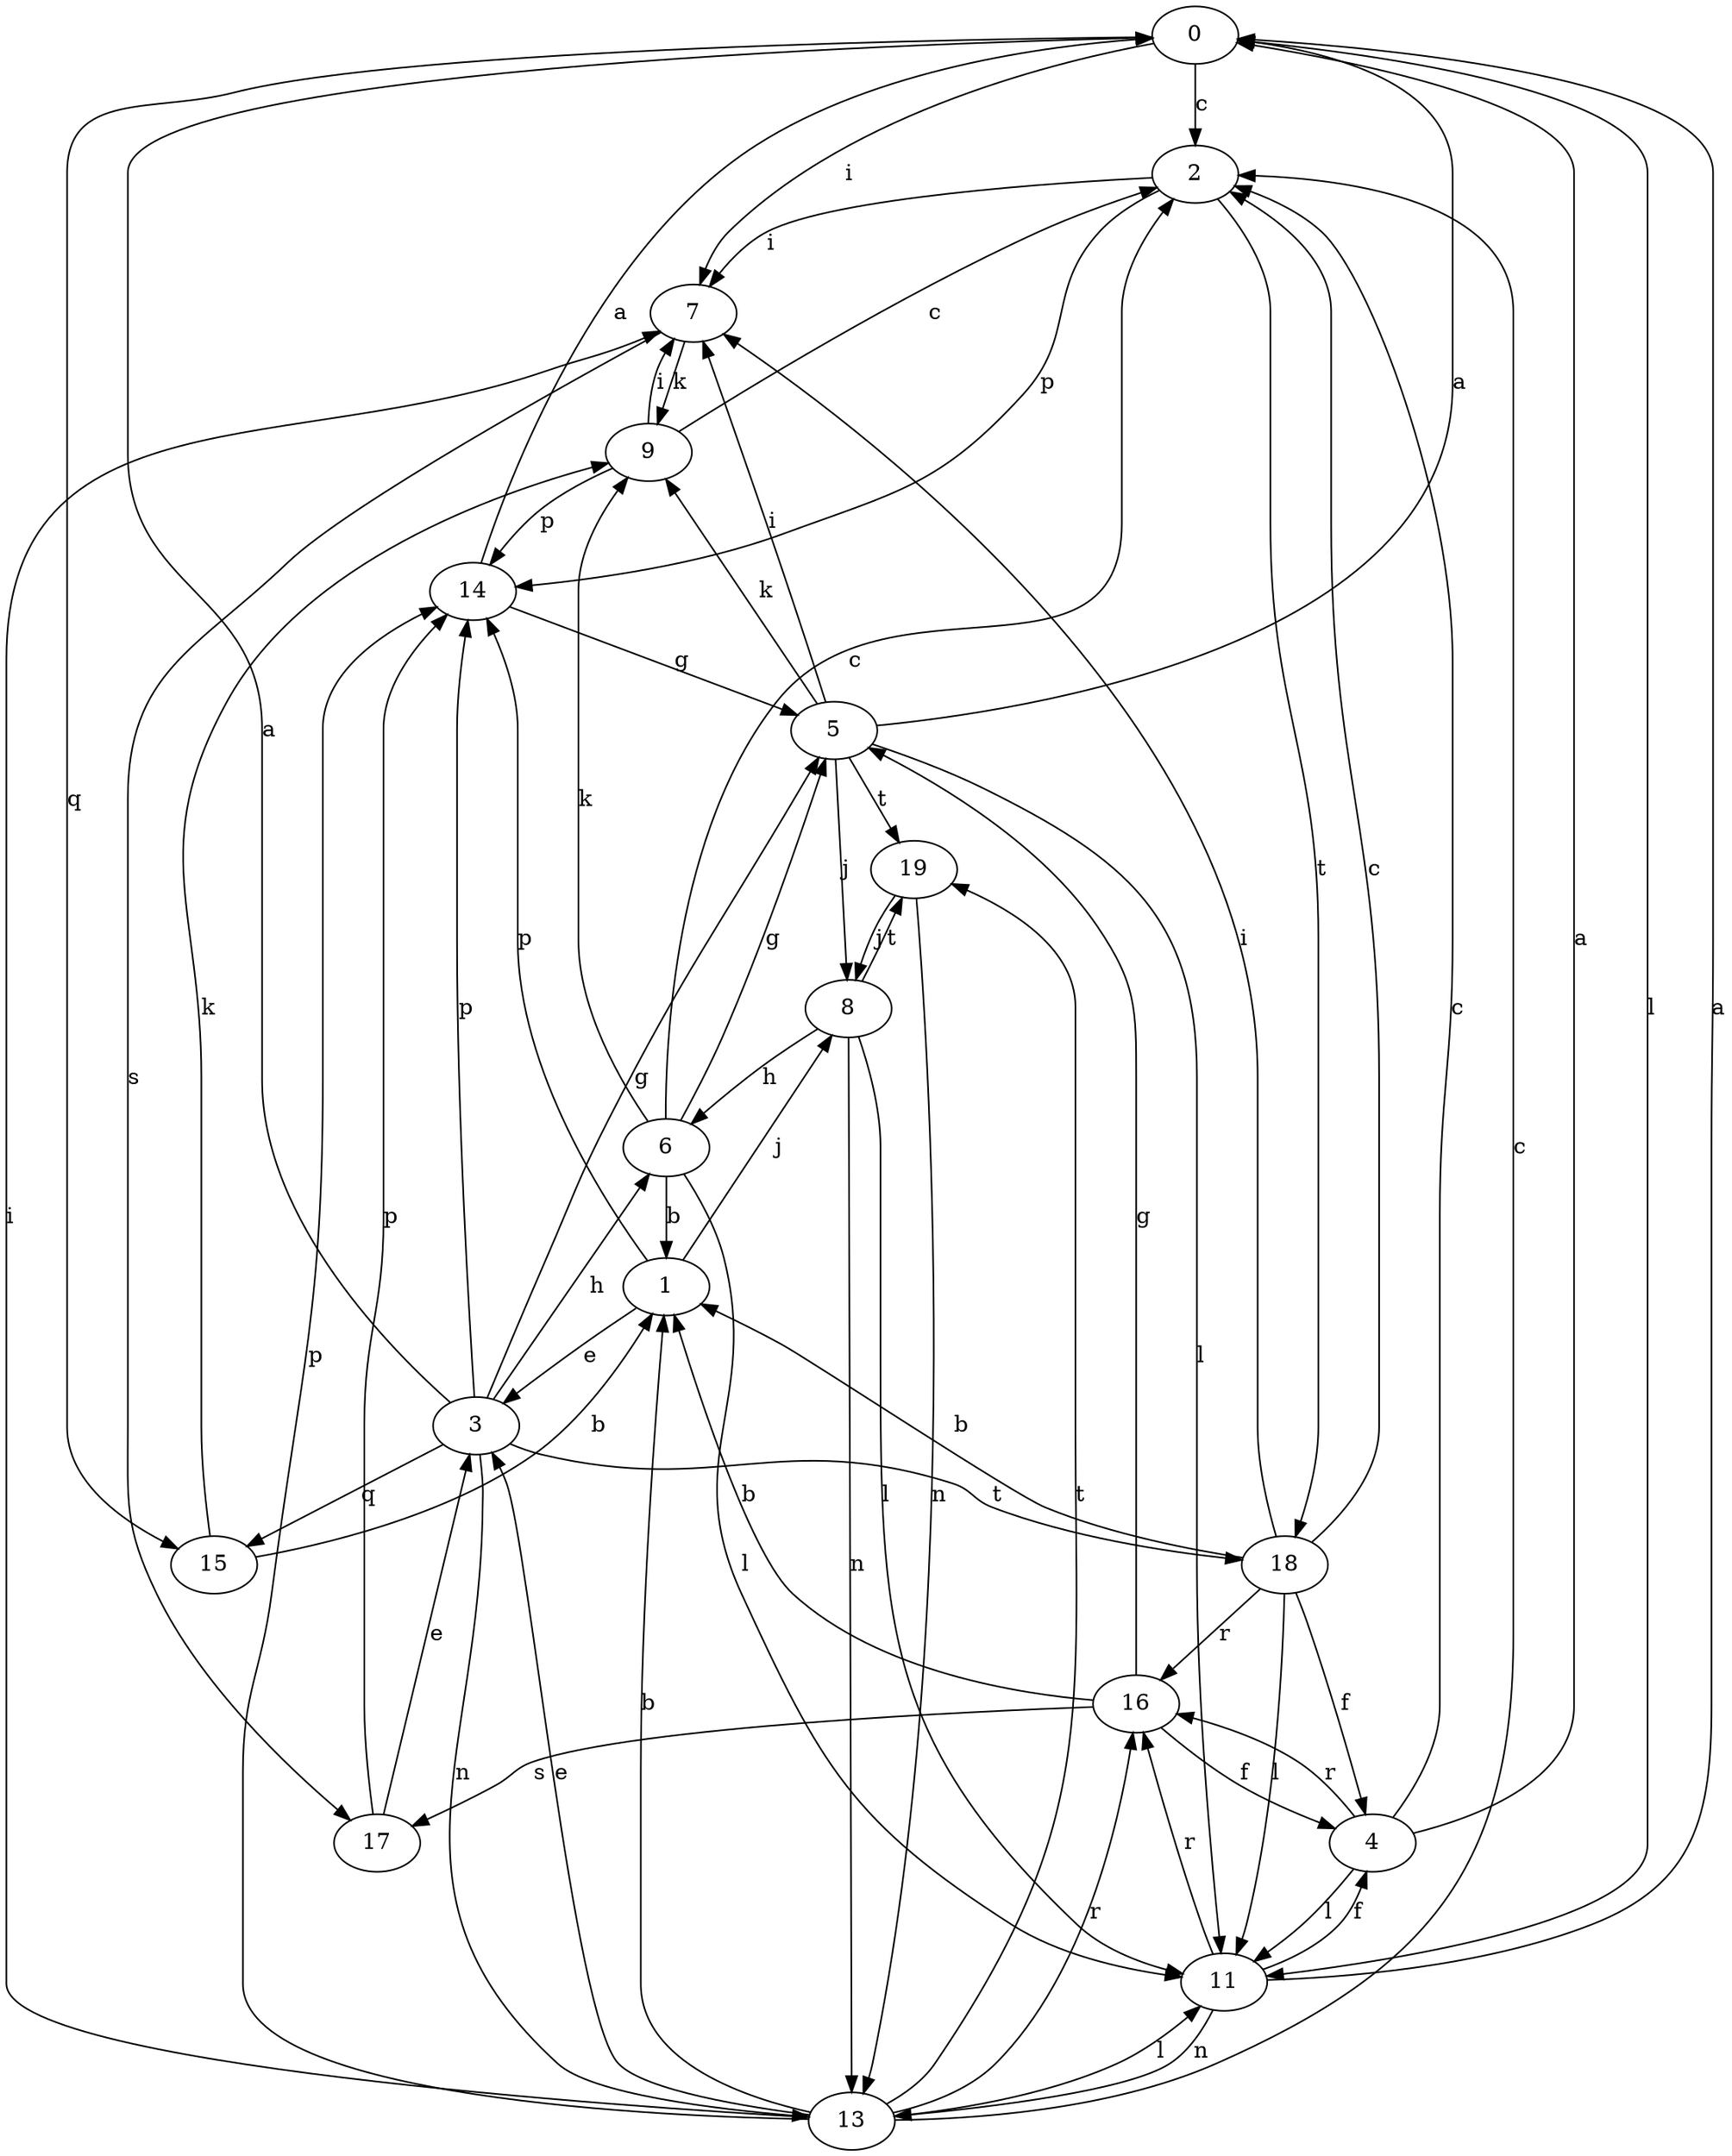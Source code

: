 strict digraph  {
0;
1;
2;
3;
4;
5;
6;
7;
8;
9;
11;
13;
14;
15;
16;
17;
18;
19;
0 -> 2  [label=c];
0 -> 7  [label=i];
0 -> 11  [label=l];
0 -> 15  [label=q];
1 -> 3  [label=e];
1 -> 8  [label=j];
1 -> 14  [label=p];
2 -> 7  [label=i];
2 -> 14  [label=p];
2 -> 18  [label=t];
3 -> 0  [label=a];
3 -> 5  [label=g];
3 -> 6  [label=h];
3 -> 13  [label=n];
3 -> 14  [label=p];
3 -> 15  [label=q];
3 -> 18  [label=t];
4 -> 0  [label=a];
4 -> 2  [label=c];
4 -> 11  [label=l];
4 -> 16  [label=r];
5 -> 0  [label=a];
5 -> 7  [label=i];
5 -> 8  [label=j];
5 -> 9  [label=k];
5 -> 11  [label=l];
5 -> 19  [label=t];
6 -> 1  [label=b];
6 -> 2  [label=c];
6 -> 5  [label=g];
6 -> 9  [label=k];
6 -> 11  [label=l];
7 -> 9  [label=k];
7 -> 17  [label=s];
8 -> 6  [label=h];
8 -> 11  [label=l];
8 -> 13  [label=n];
8 -> 19  [label=t];
9 -> 2  [label=c];
9 -> 7  [label=i];
9 -> 14  [label=p];
11 -> 0  [label=a];
11 -> 4  [label=f];
11 -> 13  [label=n];
11 -> 16  [label=r];
13 -> 1  [label=b];
13 -> 2  [label=c];
13 -> 3  [label=e];
13 -> 7  [label=i];
13 -> 11  [label=l];
13 -> 14  [label=p];
13 -> 16  [label=r];
13 -> 19  [label=t];
14 -> 0  [label=a];
14 -> 5  [label=g];
15 -> 1  [label=b];
15 -> 9  [label=k];
16 -> 1  [label=b];
16 -> 4  [label=f];
16 -> 5  [label=g];
16 -> 17  [label=s];
17 -> 3  [label=e];
17 -> 14  [label=p];
18 -> 1  [label=b];
18 -> 2  [label=c];
18 -> 4  [label=f];
18 -> 7  [label=i];
18 -> 11  [label=l];
18 -> 16  [label=r];
19 -> 8  [label=j];
19 -> 13  [label=n];
}
